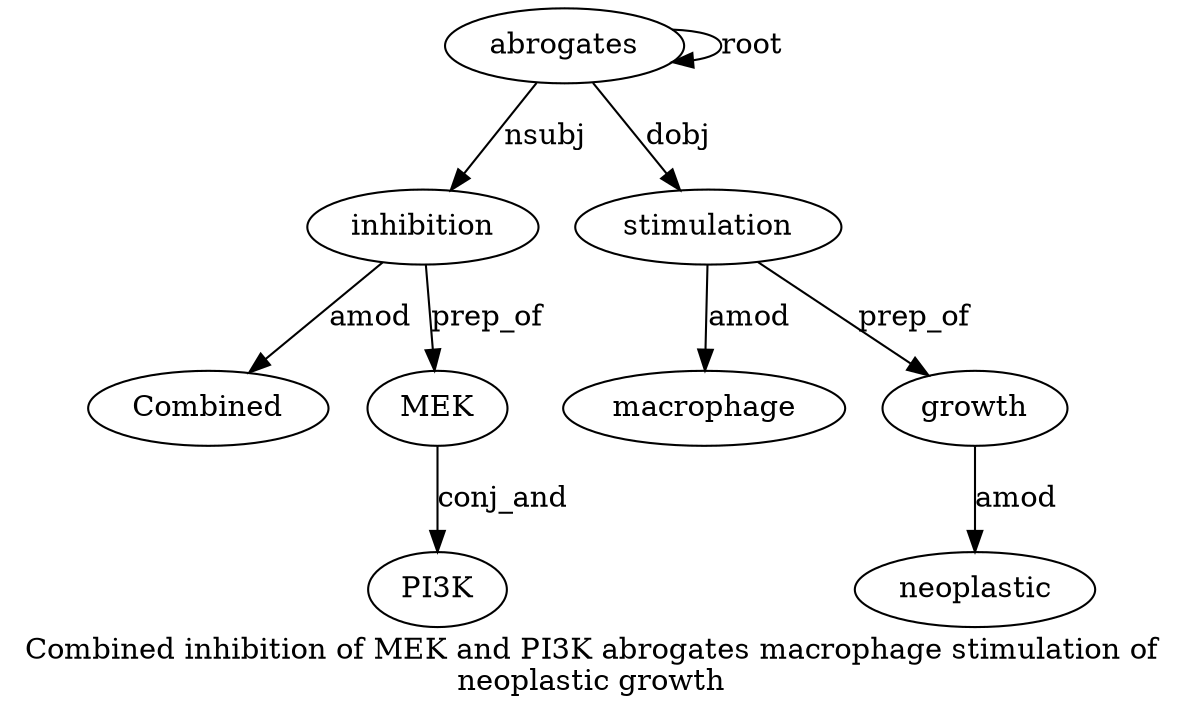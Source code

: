 digraph "Combined inhibition of MEK and PI3K abrogates macrophage stimulation of neoplastic growth" {
label="Combined inhibition of MEK and PI3K abrogates macrophage stimulation of
neoplastic growth";
inhibition2 [style=filled, fillcolor=white, label=inhibition];
Combined1 [style=filled, fillcolor=white, label=Combined];
inhibition2 -> Combined1  [label=amod];
abrogates7 [style=filled, fillcolor=white, label=abrogates];
abrogates7 -> inhibition2  [label=nsubj];
MEK4 [style=filled, fillcolor=white, label=MEK];
inhibition2 -> MEK4  [label=prep_of];
PI3K6 [style=filled, fillcolor=white, label=PI3K];
MEK4 -> PI3K6  [label=conj_and];
abrogates7 -> abrogates7  [label=root];
stimulation9 [style=filled, fillcolor=white, label=stimulation];
macrophage8 [style=filled, fillcolor=white, label=macrophage];
stimulation9 -> macrophage8  [label=amod];
abrogates7 -> stimulation9  [label=dobj];
growth12 [style=filled, fillcolor=white, label=growth];
neoplastic11 [style=filled, fillcolor=white, label=neoplastic];
growth12 -> neoplastic11  [label=amod];
stimulation9 -> growth12  [label=prep_of];
}
